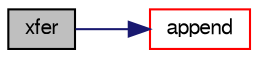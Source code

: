 digraph "xfer"
{
  bgcolor="transparent";
  edge [fontname="FreeSans",fontsize="10",labelfontname="FreeSans",labelfontsize="10"];
  node [fontname="FreeSans",fontsize="10",shape=record];
  rankdir="LR";
  Node173 [label="xfer",height=0.2,width=0.4,color="black", fillcolor="grey75", style="filled", fontcolor="black"];
  Node173 -> Node174 [color="midnightblue",fontsize="10",style="solid",fontname="FreeSans"];
  Node174 [label="append",height=0.2,width=0.4,color="red",URL="$a26458.html#a13502d5ef5b1f4dd51744972bd50c759",tooltip="Append an element at the end of the list. "];
}
